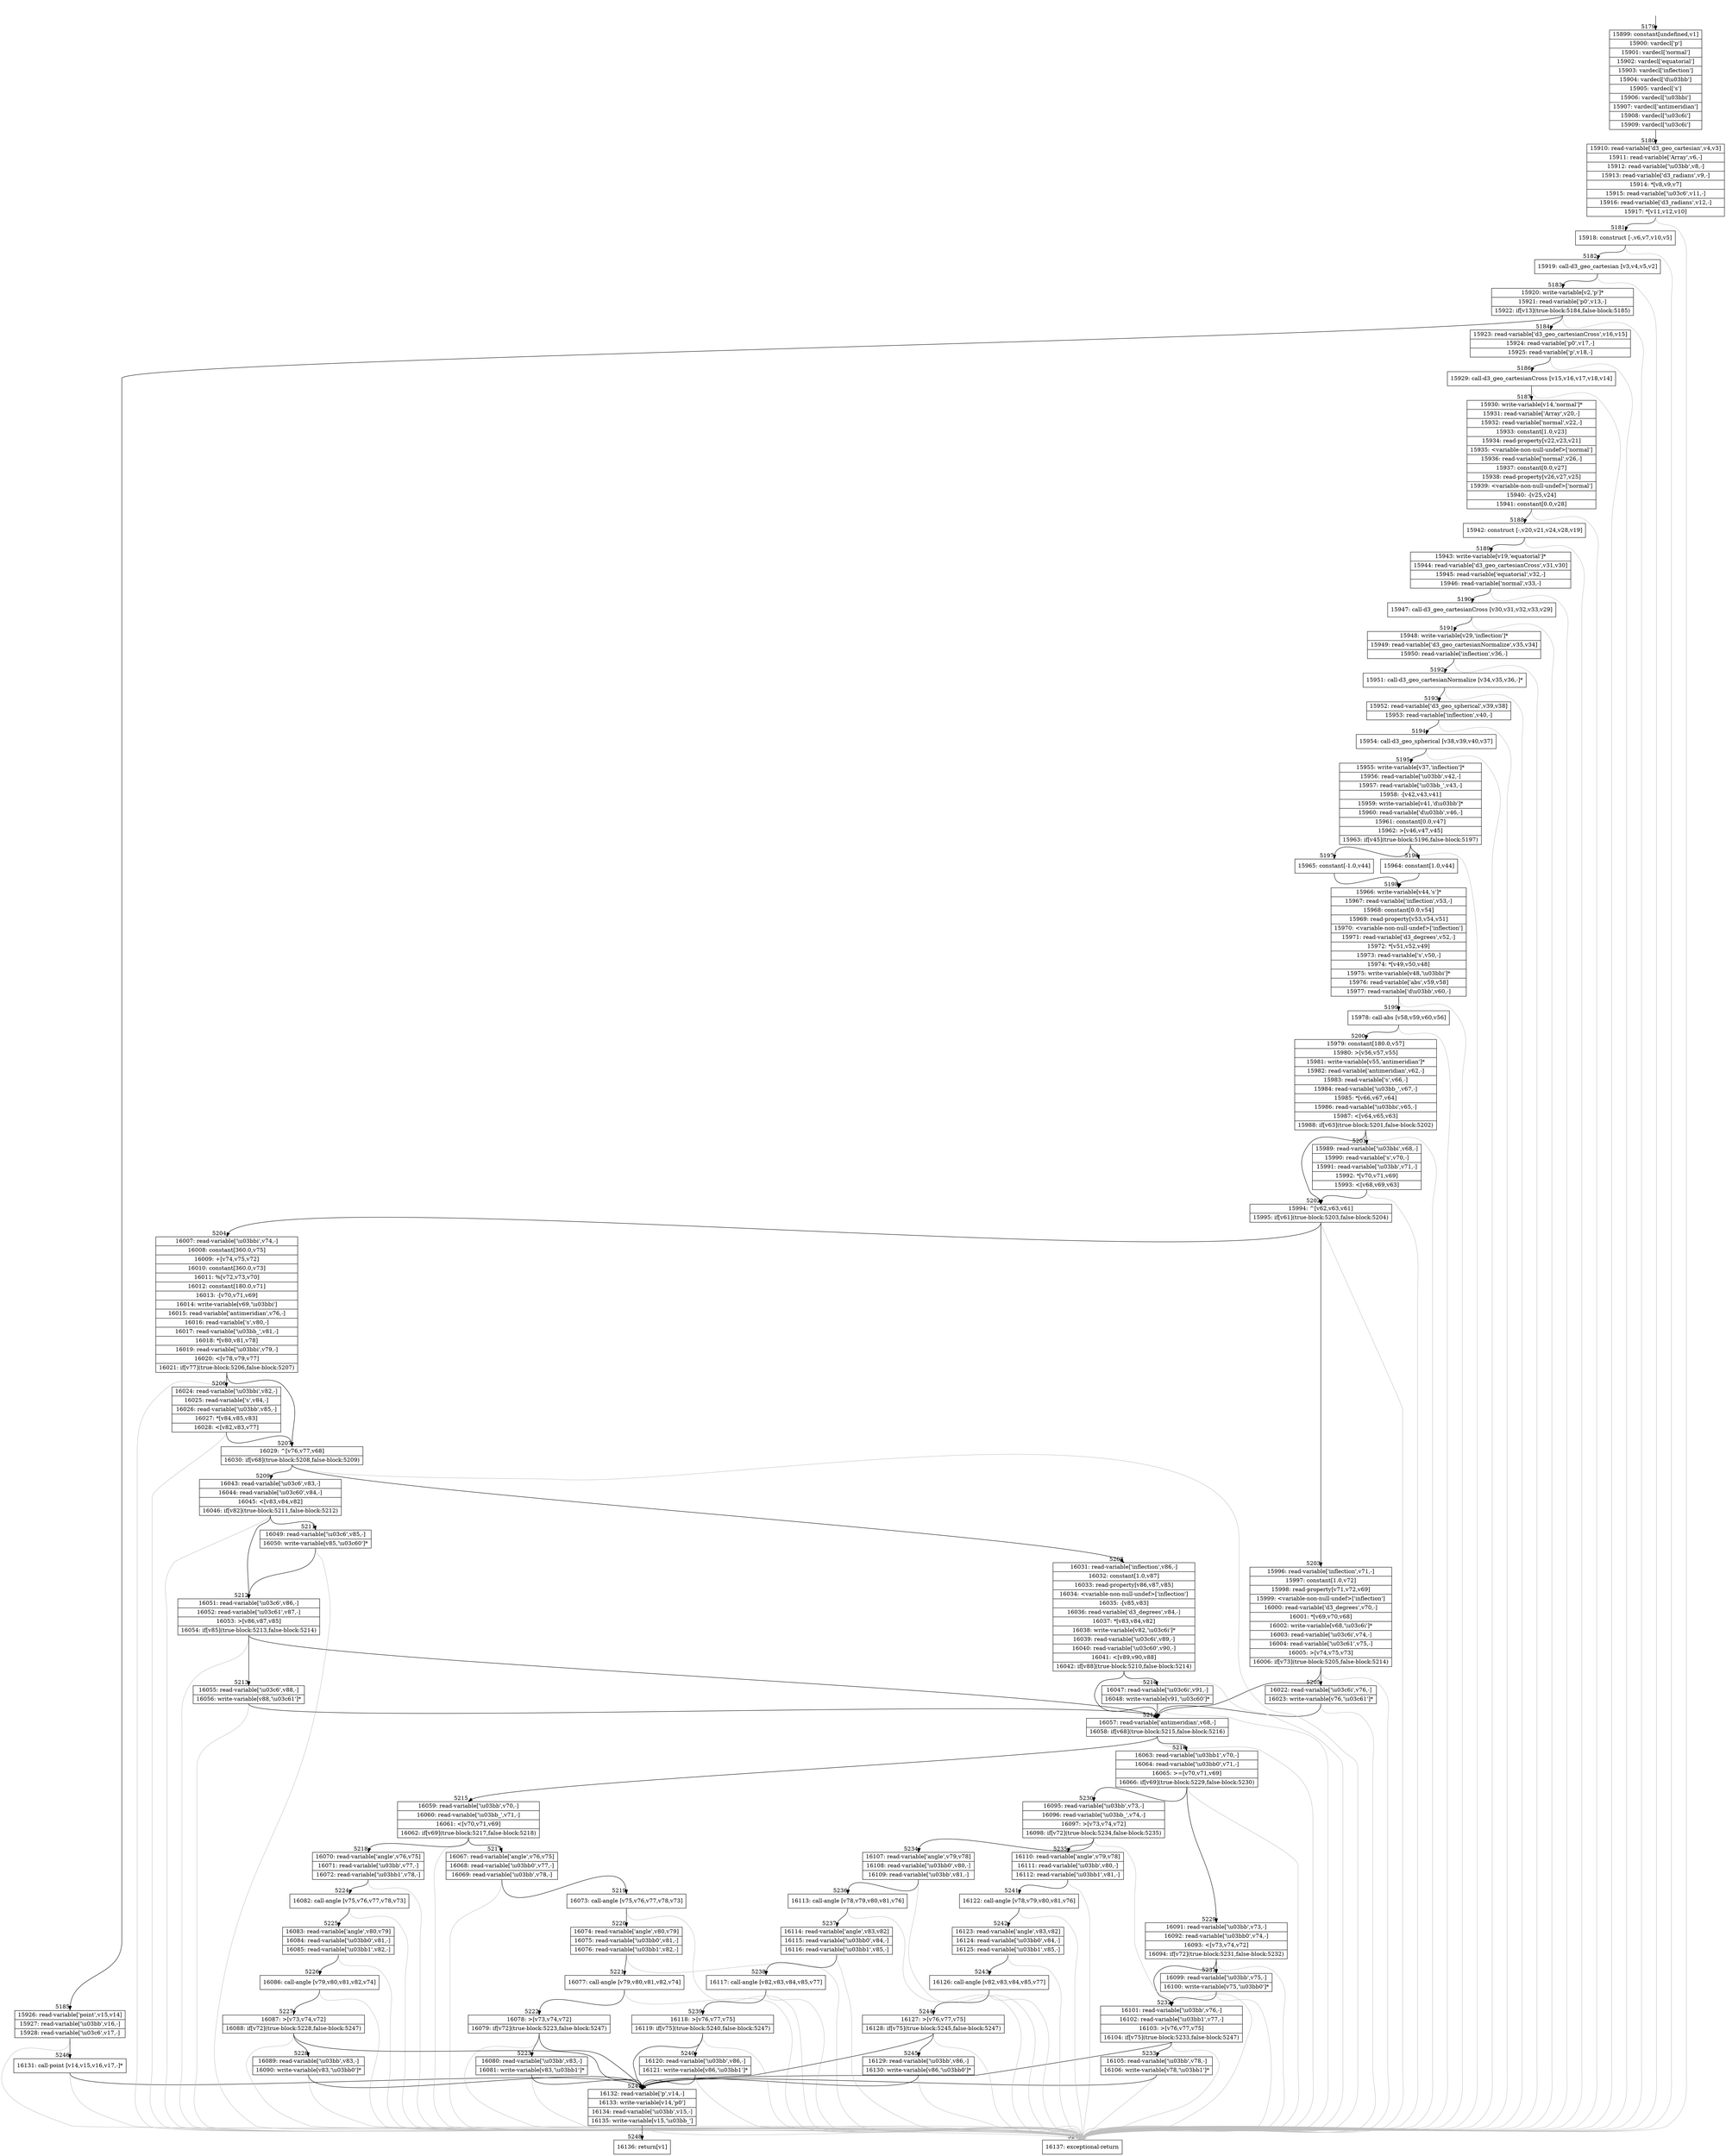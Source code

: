 digraph {
rankdir="TD"
BB_entry501[shape=none,label=""];
BB_entry501 -> BB5179 [tailport=s, headport=n, headlabel="    5179"]
BB5179 [shape=record label="{15899: constant[undefined,v1]|15900: vardecl['p']|15901: vardecl['normal']|15902: vardecl['equatorial']|15903: vardecl['inflection']|15904: vardecl['d\\u03bb']|15905: vardecl['s']|15906: vardecl['\\u03bbi']|15907: vardecl['antimeridian']|15908: vardecl['\\u03c6i']|15909: vardecl['\\u03c6i']}" ] 
BB5179 -> BB5180 [tailport=s, headport=n, headlabel="      5180"]
BB5180 [shape=record label="{15910: read-variable['d3_geo_cartesian',v4,v3]|15911: read-variable['Array',v6,-]|15912: read-variable['\\u03bb',v8,-]|15913: read-variable['d3_radians',v9,-]|15914: *[v8,v9,v7]|15915: read-variable['\\u03c6',v11,-]|15916: read-variable['d3_radians',v12,-]|15917: *[v11,v12,v10]}" ] 
BB5180 -> BB5181 [tailport=s, headport=n, headlabel="      5181"]
BB5180 -> BB5249 [tailport=s, headport=n, color=gray, headlabel="      5249"]
BB5181 [shape=record label="{15918: construct [-,v6,v7,v10,v5]}" ] 
BB5181 -> BB5182 [tailport=s, headport=n, headlabel="      5182"]
BB5181 -> BB5249 [tailport=s, headport=n, color=gray]
BB5182 [shape=record label="{15919: call-d3_geo_cartesian [v3,v4,v5,v2]}" ] 
BB5182 -> BB5183 [tailport=s, headport=n, headlabel="      5183"]
BB5182 -> BB5249 [tailport=s, headport=n, color=gray]
BB5183 [shape=record label="{15920: write-variable[v2,'p']*|15921: read-variable['p0',v13,-]|15922: if[v13](true-block:5184,false-block:5185)}" ] 
BB5183 -> BB5184 [tailport=s, headport=n, headlabel="      5184"]
BB5183 -> BB5185 [tailport=s, headport=n, headlabel="      5185"]
BB5183 -> BB5249 [tailport=s, headport=n, color=gray]
BB5184 [shape=record label="{15923: read-variable['d3_geo_cartesianCross',v16,v15]|15924: read-variable['p0',v17,-]|15925: read-variable['p',v18,-]}" ] 
BB5184 -> BB5186 [tailport=s, headport=n, headlabel="      5186"]
BB5184 -> BB5249 [tailport=s, headport=n, color=gray]
BB5185 [shape=record label="{15926: read-variable['point',v15,v14]|15927: read-variable['\\u03bb',v16,-]|15928: read-variable['\\u03c6',v17,-]}" ] 
BB5185 -> BB5246 [tailport=s, headport=n, headlabel="      5246"]
BB5185 -> BB5249 [tailport=s, headport=n, color=gray]
BB5186 [shape=record label="{15929: call-d3_geo_cartesianCross [v15,v16,v17,v18,v14]}" ] 
BB5186 -> BB5187 [tailport=s, headport=n, headlabel="      5187"]
BB5186 -> BB5249 [tailport=s, headport=n, color=gray]
BB5187 [shape=record label="{15930: write-variable[v14,'normal']*|15931: read-variable['Array',v20,-]|15932: read-variable['normal',v22,-]|15933: constant[1.0,v23]|15934: read-property[v22,v23,v21]|15935: \<variable-non-null-undef\>['normal']|15936: read-variable['normal',v26,-]|15937: constant[0.0,v27]|15938: read-property[v26,v27,v25]|15939: \<variable-non-null-undef\>['normal']|15940: -[v25,v24]|15941: constant[0.0,v28]}" ] 
BB5187 -> BB5188 [tailport=s, headport=n, headlabel="      5188"]
BB5187 -> BB5249 [tailport=s, headport=n, color=gray]
BB5188 [shape=record label="{15942: construct [-,v20,v21,v24,v28,v19]}" ] 
BB5188 -> BB5189 [tailport=s, headport=n, headlabel="      5189"]
BB5188 -> BB5249 [tailport=s, headport=n, color=gray]
BB5189 [shape=record label="{15943: write-variable[v19,'equatorial']*|15944: read-variable['d3_geo_cartesianCross',v31,v30]|15945: read-variable['equatorial',v32,-]|15946: read-variable['normal',v33,-]}" ] 
BB5189 -> BB5190 [tailport=s, headport=n, headlabel="      5190"]
BB5189 -> BB5249 [tailport=s, headport=n, color=gray]
BB5190 [shape=record label="{15947: call-d3_geo_cartesianCross [v30,v31,v32,v33,v29]}" ] 
BB5190 -> BB5191 [tailport=s, headport=n, headlabel="      5191"]
BB5190 -> BB5249 [tailport=s, headport=n, color=gray]
BB5191 [shape=record label="{15948: write-variable[v29,'inflection']*|15949: read-variable['d3_geo_cartesianNormalize',v35,v34]|15950: read-variable['inflection',v36,-]}" ] 
BB5191 -> BB5192 [tailport=s, headport=n, headlabel="      5192"]
BB5191 -> BB5249 [tailport=s, headport=n, color=gray]
BB5192 [shape=record label="{15951: call-d3_geo_cartesianNormalize [v34,v35,v36,-]*}" ] 
BB5192 -> BB5193 [tailport=s, headport=n, headlabel="      5193"]
BB5192 -> BB5249 [tailport=s, headport=n, color=gray]
BB5193 [shape=record label="{15952: read-variable['d3_geo_spherical',v39,v38]|15953: read-variable['inflection',v40,-]}" ] 
BB5193 -> BB5194 [tailport=s, headport=n, headlabel="      5194"]
BB5193 -> BB5249 [tailport=s, headport=n, color=gray]
BB5194 [shape=record label="{15954: call-d3_geo_spherical [v38,v39,v40,v37]}" ] 
BB5194 -> BB5195 [tailport=s, headport=n, headlabel="      5195"]
BB5194 -> BB5249 [tailport=s, headport=n, color=gray]
BB5195 [shape=record label="{15955: write-variable[v37,'inflection']*|15956: read-variable['\\u03bb',v42,-]|15957: read-variable['\\u03bb_',v43,-]|15958: -[v42,v43,v41]|15959: write-variable[v41,'d\\u03bb']*|15960: read-variable['d\\u03bb',v46,-]|15961: constant[0.0,v47]|15962: \>[v46,v47,v45]|15963: if[v45](true-block:5196,false-block:5197)}" ] 
BB5195 -> BB5196 [tailport=s, headport=n, headlabel="      5196"]
BB5195 -> BB5197 [tailport=s, headport=n, headlabel="      5197"]
BB5195 -> BB5249 [tailport=s, headport=n, color=gray]
BB5196 [shape=record label="{15964: constant[1.0,v44]}" ] 
BB5196 -> BB5198 [tailport=s, headport=n, headlabel="      5198"]
BB5197 [shape=record label="{15965: constant[-1.0,v44]}" ] 
BB5197 -> BB5198 [tailport=s, headport=n]
BB5198 [shape=record label="{15966: write-variable[v44,'s']*|15967: read-variable['inflection',v53,-]|15968: constant[0.0,v54]|15969: read-property[v53,v54,v51]|15970: \<variable-non-null-undef\>['inflection']|15971: read-variable['d3_degrees',v52,-]|15972: *[v51,v52,v49]|15973: read-variable['s',v50,-]|15974: *[v49,v50,v48]|15975: write-variable[v48,'\\u03bbi']*|15976: read-variable['abs',v59,v58]|15977: read-variable['d\\u03bb',v60,-]}" ] 
BB5198 -> BB5199 [tailport=s, headport=n, headlabel="      5199"]
BB5198 -> BB5249 [tailport=s, headport=n, color=gray]
BB5199 [shape=record label="{15978: call-abs [v58,v59,v60,v56]}" ] 
BB5199 -> BB5200 [tailport=s, headport=n, headlabel="      5200"]
BB5199 -> BB5249 [tailport=s, headport=n, color=gray]
BB5200 [shape=record label="{15979: constant[180.0,v57]|15980: \>[v56,v57,v55]|15981: write-variable[v55,'antimeridian']*|15982: read-variable['antimeridian',v62,-]|15983: read-variable['s',v66,-]|15984: read-variable['\\u03bb_',v67,-]|15985: *[v66,v67,v64]|15986: read-variable['\\u03bbi',v65,-]|15987: \<[v64,v65,v63]|15988: if[v63](true-block:5201,false-block:5202)}" ] 
BB5200 -> BB5202 [tailport=s, headport=n, headlabel="      5202"]
BB5200 -> BB5201 [tailport=s, headport=n, headlabel="      5201"]
BB5200 -> BB5249 [tailport=s, headport=n, color=gray]
BB5201 [shape=record label="{15989: read-variable['\\u03bbi',v68,-]|15990: read-variable['s',v70,-]|15991: read-variable['\\u03bb',v71,-]|15992: *[v70,v71,v69]|15993: \<[v68,v69,v63]}" ] 
BB5201 -> BB5202 [tailport=s, headport=n]
BB5201 -> BB5249 [tailport=s, headport=n, color=gray]
BB5202 [shape=record label="{15994: ^[v62,v63,v61]|15995: if[v61](true-block:5203,false-block:5204)}" ] 
BB5202 -> BB5203 [tailport=s, headport=n, headlabel="      5203"]
BB5202 -> BB5204 [tailport=s, headport=n, headlabel="      5204"]
BB5202 -> BB5249 [tailport=s, headport=n, color=gray]
BB5203 [shape=record label="{15996: read-variable['inflection',v71,-]|15997: constant[1.0,v72]|15998: read-property[v71,v72,v69]|15999: \<variable-non-null-undef\>['inflection']|16000: read-variable['d3_degrees',v70,-]|16001: *[v69,v70,v68]|16002: write-variable[v68,'\\u03c6i']*|16003: read-variable['\\u03c6i',v74,-]|16004: read-variable['\\u03c61',v75,-]|16005: \>[v74,v75,v73]|16006: if[v73](true-block:5205,false-block:5214)}" ] 
BB5203 -> BB5205 [tailport=s, headport=n, headlabel="      5205"]
BB5203 -> BB5214 [tailport=s, headport=n, headlabel="      5214"]
BB5203 -> BB5249 [tailport=s, headport=n, color=gray]
BB5204 [shape=record label="{16007: read-variable['\\u03bbi',v74,-]|16008: constant[360.0,v75]|16009: +[v74,v75,v72]|16010: constant[360.0,v73]|16011: %[v72,v73,v70]|16012: constant[180.0,v71]|16013: -[v70,v71,v69]|16014: write-variable[v69,'\\u03bbi']|16015: read-variable['antimeridian',v76,-]|16016: read-variable['s',v80,-]|16017: read-variable['\\u03bb_',v81,-]|16018: *[v80,v81,v78]|16019: read-variable['\\u03bbi',v79,-]|16020: \<[v78,v79,v77]|16021: if[v77](true-block:5206,false-block:5207)}" ] 
BB5204 -> BB5207 [tailport=s, headport=n, headlabel="      5207"]
BB5204 -> BB5206 [tailport=s, headport=n, headlabel="      5206"]
BB5204 -> BB5249 [tailport=s, headport=n, color=gray]
BB5205 [shape=record label="{16022: read-variable['\\u03c6i',v76,-]|16023: write-variable[v76,'\\u03c61']*}" ] 
BB5205 -> BB5214 [tailport=s, headport=n]
BB5205 -> BB5249 [tailport=s, headport=n, color=gray]
BB5206 [shape=record label="{16024: read-variable['\\u03bbi',v82,-]|16025: read-variable['s',v84,-]|16026: read-variable['\\u03bb',v85,-]|16027: *[v84,v85,v83]|16028: \<[v82,v83,v77]}" ] 
BB5206 -> BB5207 [tailport=s, headport=n]
BB5206 -> BB5249 [tailport=s, headport=n, color=gray]
BB5207 [shape=record label="{16029: ^[v76,v77,v68]|16030: if[v68](true-block:5208,false-block:5209)}" ] 
BB5207 -> BB5208 [tailport=s, headport=n, headlabel="      5208"]
BB5207 -> BB5209 [tailport=s, headport=n, headlabel="      5209"]
BB5207 -> BB5249 [tailport=s, headport=n, color=gray]
BB5208 [shape=record label="{16031: read-variable['inflection',v86,-]|16032: constant[1.0,v87]|16033: read-property[v86,v87,v85]|16034: \<variable-non-null-undef\>['inflection']|16035: -[v85,v83]|16036: read-variable['d3_degrees',v84,-]|16037: *[v83,v84,v82]|16038: write-variable[v82,'\\u03c6i']*|16039: read-variable['\\u03c6i',v89,-]|16040: read-variable['\\u03c60',v90,-]|16041: \<[v89,v90,v88]|16042: if[v88](true-block:5210,false-block:5214)}" ] 
BB5208 -> BB5210 [tailport=s, headport=n, headlabel="      5210"]
BB5208 -> BB5214 [tailport=s, headport=n]
BB5208 -> BB5249 [tailport=s, headport=n, color=gray]
BB5209 [shape=record label="{16043: read-variable['\\u03c6',v83,-]|16044: read-variable['\\u03c60',v84,-]|16045: \<[v83,v84,v82]|16046: if[v82](true-block:5211,false-block:5212)}" ] 
BB5209 -> BB5211 [tailport=s, headport=n, headlabel="      5211"]
BB5209 -> BB5212 [tailport=s, headport=n, headlabel="      5212"]
BB5209 -> BB5249 [tailport=s, headport=n, color=gray]
BB5210 [shape=record label="{16047: read-variable['\\u03c6i',v91,-]|16048: write-variable[v91,'\\u03c60']*}" ] 
BB5210 -> BB5214 [tailport=s, headport=n]
BB5210 -> BB5249 [tailport=s, headport=n, color=gray]
BB5211 [shape=record label="{16049: read-variable['\\u03c6',v85,-]|16050: write-variable[v85,'\\u03c60']*}" ] 
BB5211 -> BB5212 [tailport=s, headport=n]
BB5211 -> BB5249 [tailport=s, headport=n, color=gray]
BB5212 [shape=record label="{16051: read-variable['\\u03c6',v86,-]|16052: read-variable['\\u03c61',v87,-]|16053: \>[v86,v87,v85]|16054: if[v85](true-block:5213,false-block:5214)}" ] 
BB5212 -> BB5213 [tailport=s, headport=n, headlabel="      5213"]
BB5212 -> BB5214 [tailport=s, headport=n]
BB5212 -> BB5249 [tailport=s, headport=n, color=gray]
BB5213 [shape=record label="{16055: read-variable['\\u03c6',v88,-]|16056: write-variable[v88,'\\u03c61']*}" ] 
BB5213 -> BB5214 [tailport=s, headport=n]
BB5213 -> BB5249 [tailport=s, headport=n, color=gray]
BB5214 [shape=record label="{16057: read-variable['antimeridian',v68,-]|16058: if[v68](true-block:5215,false-block:5216)}" ] 
BB5214 -> BB5215 [tailport=s, headport=n, headlabel="      5215"]
BB5214 -> BB5216 [tailport=s, headport=n, headlabel="      5216"]
BB5214 -> BB5249 [tailport=s, headport=n, color=gray]
BB5215 [shape=record label="{16059: read-variable['\\u03bb',v70,-]|16060: read-variable['\\u03bb_',v71,-]|16061: \<[v70,v71,v69]|16062: if[v69](true-block:5217,false-block:5218)}" ] 
BB5215 -> BB5217 [tailport=s, headport=n, headlabel="      5217"]
BB5215 -> BB5218 [tailport=s, headport=n, headlabel="      5218"]
BB5215 -> BB5249 [tailport=s, headport=n, color=gray]
BB5216 [shape=record label="{16063: read-variable['\\u03bb1',v70,-]|16064: read-variable['\\u03bb0',v71,-]|16065: \>=[v70,v71,v69]|16066: if[v69](true-block:5229,false-block:5230)}" ] 
BB5216 -> BB5229 [tailport=s, headport=n, headlabel="      5229"]
BB5216 -> BB5230 [tailport=s, headport=n, headlabel="      5230"]
BB5216 -> BB5249 [tailport=s, headport=n, color=gray]
BB5217 [shape=record label="{16067: read-variable['angle',v76,v75]|16068: read-variable['\\u03bb0',v77,-]|16069: read-variable['\\u03bb',v78,-]}" ] 
BB5217 -> BB5219 [tailport=s, headport=n, headlabel="      5219"]
BB5217 -> BB5249 [tailport=s, headport=n, color=gray]
BB5218 [shape=record label="{16070: read-variable['angle',v76,v75]|16071: read-variable['\\u03bb',v77,-]|16072: read-variable['\\u03bb1',v78,-]}" ] 
BB5218 -> BB5224 [tailport=s, headport=n, headlabel="      5224"]
BB5218 -> BB5249 [tailport=s, headport=n, color=gray]
BB5219 [shape=record label="{16073: call-angle [v75,v76,v77,v78,v73]}" ] 
BB5219 -> BB5220 [tailport=s, headport=n, headlabel="      5220"]
BB5219 -> BB5249 [tailport=s, headport=n, color=gray]
BB5220 [shape=record label="{16074: read-variable['angle',v80,v79]|16075: read-variable['\\u03bb0',v81,-]|16076: read-variable['\\u03bb1',v82,-]}" ] 
BB5220 -> BB5221 [tailport=s, headport=n, headlabel="      5221"]
BB5220 -> BB5249 [tailport=s, headport=n, color=gray]
BB5221 [shape=record label="{16077: call-angle [v79,v80,v81,v82,v74]}" ] 
BB5221 -> BB5222 [tailport=s, headport=n, headlabel="      5222"]
BB5221 -> BB5249 [tailport=s, headport=n, color=gray]
BB5222 [shape=record label="{16078: \>[v73,v74,v72]|16079: if[v72](true-block:5223,false-block:5247)}" ] 
BB5222 -> BB5223 [tailport=s, headport=n, headlabel="      5223"]
BB5222 -> BB5247 [tailport=s, headport=n, headlabel="      5247"]
BB5222 -> BB5249 [tailport=s, headport=n, color=gray]
BB5223 [shape=record label="{16080: read-variable['\\u03bb',v83,-]|16081: write-variable[v83,'\\u03bb1']*}" ] 
BB5223 -> BB5247 [tailport=s, headport=n]
BB5223 -> BB5249 [tailport=s, headport=n, color=gray]
BB5224 [shape=record label="{16082: call-angle [v75,v76,v77,v78,v73]}" ] 
BB5224 -> BB5225 [tailport=s, headport=n, headlabel="      5225"]
BB5224 -> BB5249 [tailport=s, headport=n, color=gray]
BB5225 [shape=record label="{16083: read-variable['angle',v80,v79]|16084: read-variable['\\u03bb0',v81,-]|16085: read-variable['\\u03bb1',v82,-]}" ] 
BB5225 -> BB5226 [tailport=s, headport=n, headlabel="      5226"]
BB5225 -> BB5249 [tailport=s, headport=n, color=gray]
BB5226 [shape=record label="{16086: call-angle [v79,v80,v81,v82,v74]}" ] 
BB5226 -> BB5227 [tailport=s, headport=n, headlabel="      5227"]
BB5226 -> BB5249 [tailport=s, headport=n, color=gray]
BB5227 [shape=record label="{16087: \>[v73,v74,v72]|16088: if[v72](true-block:5228,false-block:5247)}" ] 
BB5227 -> BB5228 [tailport=s, headport=n, headlabel="      5228"]
BB5227 -> BB5247 [tailport=s, headport=n]
BB5227 -> BB5249 [tailport=s, headport=n, color=gray]
BB5228 [shape=record label="{16089: read-variable['\\u03bb',v83,-]|16090: write-variable[v83,'\\u03bb0']*}" ] 
BB5228 -> BB5247 [tailport=s, headport=n]
BB5228 -> BB5249 [tailport=s, headport=n, color=gray]
BB5229 [shape=record label="{16091: read-variable['\\u03bb',v73,-]|16092: read-variable['\\u03bb0',v74,-]|16093: \<[v73,v74,v72]|16094: if[v72](true-block:5231,false-block:5232)}" ] 
BB5229 -> BB5231 [tailport=s, headport=n, headlabel="      5231"]
BB5229 -> BB5232 [tailport=s, headport=n, headlabel="      5232"]
BB5229 -> BB5249 [tailport=s, headport=n, color=gray]
BB5230 [shape=record label="{16095: read-variable['\\u03bb',v73,-]|16096: read-variable['\\u03bb_',v74,-]|16097: \>[v73,v74,v72]|16098: if[v72](true-block:5234,false-block:5235)}" ] 
BB5230 -> BB5234 [tailport=s, headport=n, headlabel="      5234"]
BB5230 -> BB5235 [tailport=s, headport=n, headlabel="      5235"]
BB5230 -> BB5249 [tailport=s, headport=n, color=gray]
BB5231 [shape=record label="{16099: read-variable['\\u03bb',v75,-]|16100: write-variable[v75,'\\u03bb0']*}" ] 
BB5231 -> BB5232 [tailport=s, headport=n]
BB5231 -> BB5249 [tailport=s, headport=n, color=gray]
BB5232 [shape=record label="{16101: read-variable['\\u03bb',v76,-]|16102: read-variable['\\u03bb1',v77,-]|16103: \>[v76,v77,v75]|16104: if[v75](true-block:5233,false-block:5247)}" ] 
BB5232 -> BB5233 [tailport=s, headport=n, headlabel="      5233"]
BB5232 -> BB5247 [tailport=s, headport=n]
BB5232 -> BB5249 [tailport=s, headport=n, color=gray]
BB5233 [shape=record label="{16105: read-variable['\\u03bb',v78,-]|16106: write-variable[v78,'\\u03bb1']*}" ] 
BB5233 -> BB5247 [tailport=s, headport=n]
BB5233 -> BB5249 [tailport=s, headport=n, color=gray]
BB5234 [shape=record label="{16107: read-variable['angle',v79,v78]|16108: read-variable['\\u03bb0',v80,-]|16109: read-variable['\\u03bb',v81,-]}" ] 
BB5234 -> BB5236 [tailport=s, headport=n, headlabel="      5236"]
BB5234 -> BB5249 [tailport=s, headport=n, color=gray]
BB5235 [shape=record label="{16110: read-variable['angle',v79,v78]|16111: read-variable['\\u03bb',v80,-]|16112: read-variable['\\u03bb1',v81,-]}" ] 
BB5235 -> BB5241 [tailport=s, headport=n, headlabel="      5241"]
BB5235 -> BB5249 [tailport=s, headport=n, color=gray]
BB5236 [shape=record label="{16113: call-angle [v78,v79,v80,v81,v76]}" ] 
BB5236 -> BB5237 [tailport=s, headport=n, headlabel="      5237"]
BB5236 -> BB5249 [tailport=s, headport=n, color=gray]
BB5237 [shape=record label="{16114: read-variable['angle',v83,v82]|16115: read-variable['\\u03bb0',v84,-]|16116: read-variable['\\u03bb1',v85,-]}" ] 
BB5237 -> BB5238 [tailport=s, headport=n, headlabel="      5238"]
BB5237 -> BB5249 [tailport=s, headport=n, color=gray]
BB5238 [shape=record label="{16117: call-angle [v82,v83,v84,v85,v77]}" ] 
BB5238 -> BB5239 [tailport=s, headport=n, headlabel="      5239"]
BB5238 -> BB5249 [tailport=s, headport=n, color=gray]
BB5239 [shape=record label="{16118: \>[v76,v77,v75]|16119: if[v75](true-block:5240,false-block:5247)}" ] 
BB5239 -> BB5240 [tailport=s, headport=n, headlabel="      5240"]
BB5239 -> BB5247 [tailport=s, headport=n]
BB5239 -> BB5249 [tailport=s, headport=n, color=gray]
BB5240 [shape=record label="{16120: read-variable['\\u03bb',v86,-]|16121: write-variable[v86,'\\u03bb1']*}" ] 
BB5240 -> BB5247 [tailport=s, headport=n]
BB5240 -> BB5249 [tailport=s, headport=n, color=gray]
BB5241 [shape=record label="{16122: call-angle [v78,v79,v80,v81,v76]}" ] 
BB5241 -> BB5242 [tailport=s, headport=n, headlabel="      5242"]
BB5241 -> BB5249 [tailport=s, headport=n, color=gray]
BB5242 [shape=record label="{16123: read-variable['angle',v83,v82]|16124: read-variable['\\u03bb0',v84,-]|16125: read-variable['\\u03bb1',v85,-]}" ] 
BB5242 -> BB5243 [tailport=s, headport=n, headlabel="      5243"]
BB5242 -> BB5249 [tailport=s, headport=n, color=gray]
BB5243 [shape=record label="{16126: call-angle [v82,v83,v84,v85,v77]}" ] 
BB5243 -> BB5244 [tailport=s, headport=n, headlabel="      5244"]
BB5243 -> BB5249 [tailport=s, headport=n, color=gray]
BB5244 [shape=record label="{16127: \>[v76,v77,v75]|16128: if[v75](true-block:5245,false-block:5247)}" ] 
BB5244 -> BB5245 [tailport=s, headport=n, headlabel="      5245"]
BB5244 -> BB5247 [tailport=s, headport=n]
BB5244 -> BB5249 [tailport=s, headport=n, color=gray]
BB5245 [shape=record label="{16129: read-variable['\\u03bb',v86,-]|16130: write-variable[v86,'\\u03bb0']*}" ] 
BB5245 -> BB5247 [tailport=s, headport=n]
BB5245 -> BB5249 [tailport=s, headport=n, color=gray]
BB5246 [shape=record label="{16131: call-point [v14,v15,v16,v17,-]*}" ] 
BB5246 -> BB5247 [tailport=s, headport=n]
BB5246 -> BB5249 [tailport=s, headport=n, color=gray]
BB5247 [shape=record label="{16132: read-variable['p',v14,-]|16133: write-variable[v14,'p0']|16134: read-variable['\\u03bb',v15,-]|16135: write-variable[v15,'\\u03bb_']}" ] 
BB5247 -> BB5248 [tailport=s, headport=n, headlabel="      5248"]
BB5247 -> BB5249 [tailport=s, headport=n, color=gray]
BB5248 [shape=record label="{16136: return[v1]}" ] 
BB5249 [shape=record label="{16137: exceptional-return}" ] 
//#$~ 3065
}
